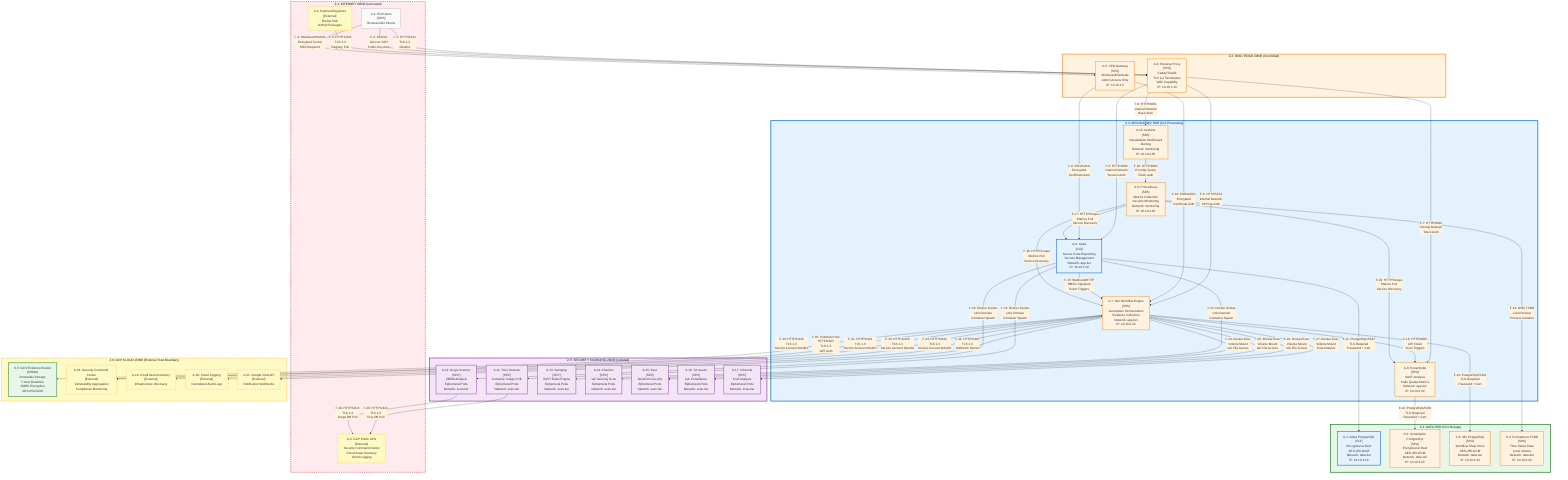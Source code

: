 %%{init: {'theme':'base', 'themeVariables': { 'primaryColor':'#e8f5e9','secondaryColor':'#fff3e0','tertiaryColor':'#fce4ec','primaryBorderColor':'#4caf50','secondaryBorderColor':'#ff9800','tertiaryBorderColor':'#e91e63'}}}%%

graph TB
    subgraph Z1["Z-1: INTERNET ZONE (Untrusted)"]
        style Z1 fill:#ffebee,stroke:#d32f2f,stroke-width:3px,stroke-dasharray: 5 5
        A1["A-1: End Users<br/>[OOS]<br/>Browsers/Git Clients"]
        A2["A-2: GCP Public APIs<br/>[External]<br/>Security Command Center<br/>Cloud Asset Inventory<br/>Cloud Logging"]
        A3["A-3: External Registries<br/>[External]<br/>Docker Hub<br/>GitHub Packages"]
    end

    subgraph Z2["Z-2: DMZ / EDGE ZONE (Controlled)"]
        style Z2 fill:#fff3e0,stroke:#f57c00,stroke-width:3px
        A4["A-4: Reverse Proxy<br/>[SPA]<br/>Caddy/Traefik<br/>TLS 1.3 Termination<br/>WAF Capability<br/>IP: 10.10.1.10"]
        A5["A-5: VPN Gateway<br/>[SPA]<br/>WireGuard/Tailscale<br/>Admin Access Only<br/>IP: 10.10.1.5"]
    end

    subgraph Z3["Z-3: APPLICATION TIER (CUI Processing)"]
        style Z3 fill:#e3f2fd,stroke:#1976d2,stroke-width:4px
        A6["A-6: Gitea<br/>[CUI]<br/>Source Code Repository<br/>Secrets Management<br/>Network: app-tier<br/>IP: 10.10.2.10"]
        A7["A-7: n8n Workflow Engine<br/>[SPA]<br/>Automation Orchestration<br/>Evidence Collection<br/>Network: app-tier<br/>IP: 10.10.2.20"]
        A8["A-8: SonarQube<br/>[SPA]<br/>SAST Analysis<br/>Code Quality Metrics<br/>Network: app-tier<br/>IP: 10.10.2.30"]
        A9["A-9: Prometheus<br/>[SPA]<br/>Metrics Collection<br/>Security Monitoring<br/>Network: monitoring<br/>IP: 10.10.2.40"]
        A10["A-10: Grafana<br/>[SPA]<br/>Visualization Dashboard<br/>Alerting<br/>Network: monitoring<br/>IP: 10.10.2.50"]
    end

    subgraph Z4["Z-4: DATA TIER (CUI Storage)"]
        style Z4 fill:#e8f5e9,stroke:#388e3c,stroke-width:4px
        S1["S-1: Gitea PostgreSQL<br/>[CUI]<br/>Encrypted at Rest<br/>AES-256-GCM<br/>Network: data-tier<br/>IP: 10.10.3.10"]
        S2["S-2: SonarQube PostgreSQL<br/>[SPA]<br/>Encrypted at Rest<br/>AES-256-GCM<br/>Network: data-tier<br/>IP: 10.10.3.20"]
        S3["S-3: n8n PostgreSQL<br/>[SPA]<br/>Workflow State Store<br/>AES-256-GCM<br/>Network: data-tier<br/>IP: 10.10.3.30"]
        S4["S-4: Prometheus TSDB<br/>[SPA]<br/>Time Series Data<br/>Local Volume<br/>Network: data-tier<br/>IP: 10.10.3.40"]
    end

    subgraph Z5["Z-5: SECURITY SCANNING ZONE (Isolated)"]
        style Z5 fill:#f3e5f5,stroke:#7b1fa2,stroke-width:3px
        A11["A-11: Trivy Scanner<br/>[SPC]<br/>Container Image CVE<br/>Ephemeral Pods<br/>Network: scan-tier"]
        A12["A-12: Grype Scanner<br/>[SPC]<br/>SBOM Analysis<br/>Ephemeral Pods<br/>Network: scan-tier"]
        A13["A-13: Semgrep<br/>[SPC]<br/>SAST Rules Engine<br/>Ephemeral Pods<br/>Network: scan-tier"]
        A14["A-14: Checkov<br/>[SPC]<br/>IaC Security Scan<br/>Ephemeral Pods<br/>Network: scan-tier"]
        A15["A-15: tfsec<br/>[SPC]<br/>Terraform Security<br/>Ephemeral Pods<br/>Network: scan-tier"]
        A16["A-16: Terrascan<br/>[SPC]<br/>IaC Compliance<br/>Ephemeral Pods<br/>Network: scan-tier"]
        A17["A-17: Infracost<br/>[SPC]<br/>Cost Analysis<br/>Ephemeral Pods<br/>Network: scan-tier"]
    end

    subgraph Z6["Z-6: GCP CLOUD ZONE (External Trust Boundary)"]
        style Z6 fill:#fff9c4,stroke:#f9a825,stroke-width:3px,stroke-dasharray: 5 5
        S5["S-5: GCS Evidence Bucket<br/>[CRMA]<br/>Immutable Storage<br/>7-Year Retention<br/>CMEK Encryption<br/>AES-256-GCM"]
        A18["A-18: Security Command Center<br/>[External]<br/>Vulnerability Aggregation<br/>Compliance Monitoring"]
        A19["A-19: Cloud Asset Inventory<br/>[External]<br/>Infrastructure Discovery"]
        A20["A-20: Cloud Logging<br/>[External]<br/>Centralized Audit Logs"]
        A21["A-21: Google Chat API<br/>[External]<br/>Notification Webhooks"]
    end

    %% Trust Boundary Crossings - Internet to DMZ
    A1 -->|F-1: HTTPS/443<br/>TLS 1.3<br/>OAuth2| A4
    A1 -->|F-2: SSH/22<br/>Git over SSH<br/>Public Key Auth| A4
    A3 -->|F-3: HTTPS/443<br/>TLS 1.3<br/>Registry Pull| A4

    %% Admin Access
    A1 -->|F-4: WireGuard/51820<br/>Encrypted Tunnel<br/>MFA Required| A5

    %% DMZ to Application Tier
    A4 -->|F-5: HTTP/3000<br/>Internal Network<br/>Session Auth| A6
    A4 -->|F-6: HTTP/5678<br/>Internal Network<br/>API Key Auth| A7
    A4 -->|F-7: HTTP/9000<br/>Internal Network<br/>Token Auth| A8
    A4 -->|F-8: HTTP/3001<br/>Internal Network<br/>Basic Auth| A10
    A5 -->|F-9: SSH/Admin<br/>Encrypted<br/>Certificate Auth| A6
    A5 -->|F-10: SSH/Admin<br/>Encrypted<br/>Certificate Auth| A7

    %% Application to Data Tier
    A6 -->|F-11: PostgreSQL/5432<br/>TLS Required<br/>Password + Cert| S1
    A8 -->|F-12: PostgreSQL/5432<br/>TLS Required<br/>Password + Cert| S2
    A7 -->|F-13: PostgreSQL/5432<br/>TLS Required<br/>Password + Cert| S3
    A9 -->|F-14: Write TSDB<br/>Local Socket<br/>Process Isolation| S4

    %% Application Tier Interactions
    A6 -->|F-15: Webhook/HTTP<br/>HMAC Signature<br/>Event Triggers| A7
    A7 -->|F-16: HTTP/9000<br/>API Token<br/>Scan Triggers| A8
    A9 -->|F-17: HTTP/Scrape<br/>Metrics Pull<br/>Service Discovery| A6
    A9 -->|F-18: HTTP/Scrape<br/>Metrics Pull<br/>Service Discovery| A7
    A9 -->|F-19: HTTP/Scrape<br/>Metrics Pull<br/>Service Discovery| A8
    A10 -->|F-20: HTTP/9090<br/>PromQL Query<br/>Token Auth| A9

    %% Application to Security Scanning
    A6 -->|F-21: Docker Socket<br/>Unix Domain<br/>Container Spawn| A11
    A6 -->|F-22: Docker Socket<br/>Unix Domain<br/>Container Spawn| A12
    A6 -->|F-23: Docker Socket<br/>Unix Domain<br/>Container Spawn| A13
    A7 -->|F-24: Docker Exec<br/>Volume Mount<br/>IaC File Access| A14
    A7 -->|F-25: Docker Exec<br/>Volume Mount<br/>IaC File Access| A15
    A7 -->|F-26: Docker Exec<br/>Volume Mount<br/>IaC File Access| A16
    A7 -->|F-27: Docker Exec<br/>Volume Mount<br/>Cost Analysis| A17

    %% Security Scanning to Internet (CVE DB Updates)
    A11 -->|F-28: HTTPS/443<br/>TLS 1.3<br/>Trivy DB Pull| A2
    A12 -->|F-29: HTTPS/443<br/>TLS 1.3<br/>Grype DB Pull| A2

    %% Application to GCP Cloud
    A7 -->|F-30: HTTPS/443<br/>TLS 1.3<br/>Service Account OAuth2| S5
    A7 -->|F-31: HTTPS/443<br/>TLS 1.3<br/>Service Account OAuth2| A18
    A7 -->|F-32: HTTPS/443<br/>TLS 1.3<br/>Service Account OAuth2| A19
    A7 -->|F-33: HTTPS/443<br/>TLS 1.3<br/>Service Account OAuth2| A20
    A7 -->|F-34: HTTPS/443<br/>TLS 1.3<br/>Webhook Secret| A21

    %% GCP to Application (Finding Ingestion)
    A18 -->|F-35: Pub/Sub Push<br/>HTTPS/443<br/>TLS 1.3<br/>JWT Auth| A7

    %% Legend Annotations
    classDef cui fill:#e3f2fd,stroke:#1976d2,stroke-width:3px
    classDef spa fill:#fff3e0,stroke:#f57c00,stroke-width:2px
    classDef crma fill:#e8f5e9,stroke:#388e3c,stroke-width:3px
    classDef spc fill:#f3e5f5,stroke:#7b1fa2,stroke-width:2px
    classDef oos fill:#fafafa,stroke:#757575,stroke-width:1px
    classDef ext fill:#fff9c4,stroke:#f9a825,stroke-width:2px,stroke-dasharray: 5 5

    class A6,S1 cui
    class A4,A5,A7,A8,A9,A10,S2,S3,S4 spa
    class S5 crma
    class A11,A12,A13,A14,A15,A16,A17 spc
    class A1 oos
    class A2,A3,A18,A19,A20,A21 ext